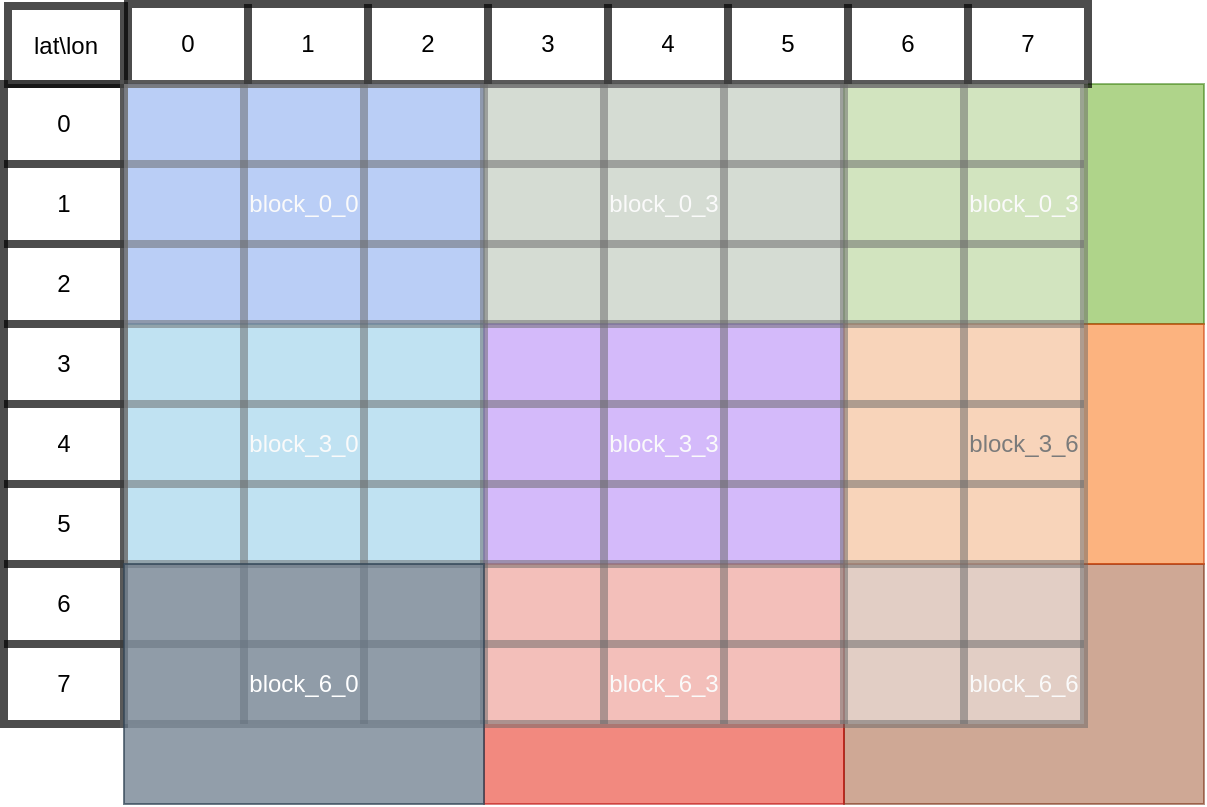 <mxfile version="17.2.4" type="github"><diagram id="LLhk75Ifad9PEJpjbSjU" name="Page-1"><mxGraphModel dx="1113" dy="722" grid="1" gridSize="10" guides="1" tooltips="1" connect="1" arrows="1" fold="1" page="1" pageScale="1" pageWidth="827" pageHeight="1169" math="0" shadow="0"><root><mxCell id="0"/><mxCell id="1" parent="0"/><mxCell id="mTPuLZ_2t4zQ5lSzV_fK-174" value="block_0_0" style="rounded=0;whiteSpace=wrap;html=1;strokeColor=#001DBC;strokeWidth=1;fillColor=#0050ef;opacity=50;fontColor=#ffffff;" vertex="1" parent="1"><mxGeometry x="158" y="159" width="180" height="120" as="geometry"/></mxCell><mxCell id="mTPuLZ_2t4zQ5lSzV_fK-175" value="block_0_3" style="rounded=0;whiteSpace=wrap;html=1;strokeColor=#3A5431;strokeWidth=1;fillColor=#6d8764;opacity=50;fontColor=#ffffff;" vertex="1" parent="1"><mxGeometry x="338" y="159" width="180" height="120" as="geometry"/></mxCell><mxCell id="mTPuLZ_2t4zQ5lSzV_fK-176" value="block_0_3" style="rounded=0;whiteSpace=wrap;html=1;strokeColor=#2D7600;strokeWidth=1;fillColor=#60a917;opacity=50;fontColor=#ffffff;" vertex="1" parent="1"><mxGeometry x="518" y="159" width="180" height="120" as="geometry"/></mxCell><mxCell id="mTPuLZ_2t4zQ5lSzV_fK-177" value="block_3_0" style="rounded=0;whiteSpace=wrap;html=1;strokeColor=#006EAF;strokeWidth=1;fillColor=#1ba1e2;opacity=50;fontColor=#ffffff;" vertex="1" parent="1"><mxGeometry x="158" y="279" width="180" height="120" as="geometry"/></mxCell><mxCell id="mTPuLZ_2t4zQ5lSzV_fK-178" value="block_3_3" style="rounded=0;whiteSpace=wrap;html=1;strokeColor=#3700CC;strokeWidth=1;fillColor=#6a00ff;opacity=50;fontColor=#ffffff;" vertex="1" parent="1"><mxGeometry x="338" y="279" width="180" height="120" as="geometry"/></mxCell><mxCell id="mTPuLZ_2t4zQ5lSzV_fK-182" value="block_6_6" style="rounded=0;whiteSpace=wrap;html=1;strokeColor=#6D1F00;strokeWidth=1;fillColor=#a0522d;opacity=50;fontColor=#ffffff;" vertex="1" parent="1"><mxGeometry x="518" y="399" width="180" height="120" as="geometry"/></mxCell><mxCell id="mTPuLZ_2t4zQ5lSzV_fK-184" value="block_3_6" style="rounded=0;whiteSpace=wrap;html=1;strokeColor=#C73500;strokeWidth=1;fillColor=#fa6800;opacity=50;fontColor=#000000;" vertex="1" parent="1"><mxGeometry x="518" y="279" width="180" height="120" as="geometry"/></mxCell><mxCell id="mTPuLZ_2t4zQ5lSzV_fK-185" value="block_6_3" style="rounded=0;whiteSpace=wrap;html=1;strokeColor=#B20000;strokeWidth=1;fillColor=#e51400;opacity=50;fontColor=#ffffff;" vertex="1" parent="1"><mxGeometry x="338" y="399" width="180" height="120" as="geometry"/></mxCell><mxCell id="mTPuLZ_2t4zQ5lSzV_fK-186" value="" style="shape=table;startSize=0;container=1;collapsible=0;childLayout=tableLayout;strokeColor=default;strokeWidth=4;fillColor=default;gradientColor=#ffffff;opacity=70;" vertex="1" parent="1"><mxGeometry x="160" y="119" width="480" height="40" as="geometry"/></mxCell><mxCell id="mTPuLZ_2t4zQ5lSzV_fK-187" value="" style="shape=tableRow;horizontal=0;startSize=0;swimlaneHead=0;swimlaneBody=0;top=0;left=0;bottom=0;right=0;collapsible=0;dropTarget=0;fillColor=none;points=[[0,0.5],[1,0.5]];portConstraint=eastwest;strokeColor=default;strokeWidth=4;opacity=70;" vertex="1" parent="mTPuLZ_2t4zQ5lSzV_fK-186"><mxGeometry width="480" height="40" as="geometry"/></mxCell><mxCell id="mTPuLZ_2t4zQ5lSzV_fK-188" value="0" style="shape=partialRectangle;html=1;whiteSpace=wrap;connectable=0;overflow=hidden;fillColor=none;top=0;left=0;bottom=0;right=0;pointerEvents=1;strokeColor=default;strokeWidth=4;opacity=70;" vertex="1" parent="mTPuLZ_2t4zQ5lSzV_fK-187"><mxGeometry width="60" height="40" as="geometry"><mxRectangle width="60" height="40" as="alternateBounds"/></mxGeometry></mxCell><mxCell id="mTPuLZ_2t4zQ5lSzV_fK-189" value="1" style="shape=partialRectangle;html=1;whiteSpace=wrap;connectable=0;overflow=hidden;fillColor=none;top=0;left=0;bottom=0;right=0;pointerEvents=1;strokeColor=default;strokeWidth=4;opacity=70;" vertex="1" parent="mTPuLZ_2t4zQ5lSzV_fK-187"><mxGeometry x="60" width="60" height="40" as="geometry"><mxRectangle width="60" height="40" as="alternateBounds"/></mxGeometry></mxCell><mxCell id="mTPuLZ_2t4zQ5lSzV_fK-190" value="2" style="shape=partialRectangle;html=1;whiteSpace=wrap;connectable=0;overflow=hidden;fillColor=none;top=0;left=0;bottom=0;right=0;pointerEvents=1;strokeColor=default;strokeWidth=4;opacity=70;" vertex="1" parent="mTPuLZ_2t4zQ5lSzV_fK-187"><mxGeometry x="120" width="60" height="40" as="geometry"><mxRectangle width="60" height="40" as="alternateBounds"/></mxGeometry></mxCell><mxCell id="mTPuLZ_2t4zQ5lSzV_fK-191" value="3" style="shape=partialRectangle;html=1;whiteSpace=wrap;connectable=0;overflow=hidden;fillColor=none;top=0;left=0;bottom=0;right=0;pointerEvents=1;strokeColor=default;strokeWidth=4;opacity=70;" vertex="1" parent="mTPuLZ_2t4zQ5lSzV_fK-187"><mxGeometry x="180" width="60" height="40" as="geometry"><mxRectangle width="60" height="40" as="alternateBounds"/></mxGeometry></mxCell><mxCell id="mTPuLZ_2t4zQ5lSzV_fK-192" value="4" style="shape=partialRectangle;html=1;whiteSpace=wrap;connectable=0;overflow=hidden;fillColor=none;top=0;left=0;bottom=0;right=0;pointerEvents=1;strokeColor=default;strokeWidth=4;opacity=70;" vertex="1" parent="mTPuLZ_2t4zQ5lSzV_fK-187"><mxGeometry x="240" width="60" height="40" as="geometry"><mxRectangle width="60" height="40" as="alternateBounds"/></mxGeometry></mxCell><mxCell id="mTPuLZ_2t4zQ5lSzV_fK-193" value="5" style="shape=partialRectangle;html=1;whiteSpace=wrap;connectable=0;overflow=hidden;fillColor=none;top=0;left=0;bottom=0;right=0;pointerEvents=1;strokeColor=default;strokeWidth=4;opacity=70;" vertex="1" parent="mTPuLZ_2t4zQ5lSzV_fK-187"><mxGeometry x="300" width="60" height="40" as="geometry"><mxRectangle width="60" height="40" as="alternateBounds"/></mxGeometry></mxCell><mxCell id="mTPuLZ_2t4zQ5lSzV_fK-194" value="6" style="shape=partialRectangle;html=1;whiteSpace=wrap;connectable=0;overflow=hidden;fillColor=none;top=0;left=0;bottom=0;right=0;pointerEvents=1;strokeColor=default;strokeWidth=4;opacity=70;" vertex="1" parent="mTPuLZ_2t4zQ5lSzV_fK-187"><mxGeometry x="360" width="60" height="40" as="geometry"><mxRectangle width="60" height="40" as="alternateBounds"/></mxGeometry></mxCell><mxCell id="mTPuLZ_2t4zQ5lSzV_fK-195" value="7" style="shape=partialRectangle;html=1;whiteSpace=wrap;connectable=0;overflow=hidden;fillColor=none;top=0;left=0;bottom=0;right=0;pointerEvents=1;strokeColor=default;strokeWidth=4;opacity=70;" vertex="1" parent="mTPuLZ_2t4zQ5lSzV_fK-187"><mxGeometry x="420" width="60" height="40" as="geometry"><mxRectangle width="60" height="40" as="alternateBounds"/></mxGeometry></mxCell><mxCell id="mTPuLZ_2t4zQ5lSzV_fK-196" value="" style="shape=table;startSize=0;container=1;collapsible=0;childLayout=tableLayout;strokeColor=default;strokeWidth=4;fillColor=default;gradientColor=#ffffff;opacity=70;" vertex="1" parent="1"><mxGeometry x="98" y="159" width="60" height="320" as="geometry"/></mxCell><mxCell id="mTPuLZ_2t4zQ5lSzV_fK-197" value="" style="shape=tableRow;horizontal=0;startSize=0;swimlaneHead=0;swimlaneBody=0;top=0;left=0;bottom=0;right=0;collapsible=0;dropTarget=0;fillColor=none;points=[[0,0.5],[1,0.5]];portConstraint=eastwest;strokeColor=default;strokeWidth=4;opacity=70;" vertex="1" parent="mTPuLZ_2t4zQ5lSzV_fK-196"><mxGeometry width="60" height="40" as="geometry"/></mxCell><mxCell id="mTPuLZ_2t4zQ5lSzV_fK-198" value="0" style="shape=partialRectangle;html=1;whiteSpace=wrap;connectable=0;overflow=hidden;fillColor=none;top=0;left=0;bottom=0;right=0;pointerEvents=1;strokeColor=default;strokeWidth=4;opacity=70;" vertex="1" parent="mTPuLZ_2t4zQ5lSzV_fK-197"><mxGeometry width="60" height="40" as="geometry"><mxRectangle width="60" height="40" as="alternateBounds"/></mxGeometry></mxCell><mxCell id="mTPuLZ_2t4zQ5lSzV_fK-199" value="" style="shape=tableRow;horizontal=0;startSize=0;swimlaneHead=0;swimlaneBody=0;top=0;left=0;bottom=0;right=0;collapsible=0;dropTarget=0;fillColor=none;points=[[0,0.5],[1,0.5]];portConstraint=eastwest;strokeColor=default;strokeWidth=4;opacity=70;" vertex="1" parent="mTPuLZ_2t4zQ5lSzV_fK-196"><mxGeometry y="40" width="60" height="40" as="geometry"/></mxCell><mxCell id="mTPuLZ_2t4zQ5lSzV_fK-200" value="1" style="shape=partialRectangle;html=1;whiteSpace=wrap;connectable=0;overflow=hidden;fillColor=none;top=0;left=0;bottom=0;right=0;pointerEvents=1;strokeColor=default;strokeWidth=4;opacity=70;" vertex="1" parent="mTPuLZ_2t4zQ5lSzV_fK-199"><mxGeometry width="60" height="40" as="geometry"><mxRectangle width="60" height="40" as="alternateBounds"/></mxGeometry></mxCell><mxCell id="mTPuLZ_2t4zQ5lSzV_fK-201" value="" style="shape=tableRow;horizontal=0;startSize=0;swimlaneHead=0;swimlaneBody=0;top=0;left=0;bottom=0;right=0;collapsible=0;dropTarget=0;fillColor=none;points=[[0,0.5],[1,0.5]];portConstraint=eastwest;strokeColor=default;strokeWidth=4;opacity=70;" vertex="1" parent="mTPuLZ_2t4zQ5lSzV_fK-196"><mxGeometry y="80" width="60" height="40" as="geometry"/></mxCell><mxCell id="mTPuLZ_2t4zQ5lSzV_fK-202" value="2" style="shape=partialRectangle;html=1;whiteSpace=wrap;connectable=0;overflow=hidden;fillColor=none;top=0;left=0;bottom=0;right=0;pointerEvents=1;strokeColor=default;strokeWidth=4;opacity=70;" vertex="1" parent="mTPuLZ_2t4zQ5lSzV_fK-201"><mxGeometry width="60" height="40" as="geometry"><mxRectangle width="60" height="40" as="alternateBounds"/></mxGeometry></mxCell><mxCell id="mTPuLZ_2t4zQ5lSzV_fK-203" value="" style="shape=tableRow;horizontal=0;startSize=0;swimlaneHead=0;swimlaneBody=0;top=0;left=0;bottom=0;right=0;collapsible=0;dropTarget=0;fillColor=none;points=[[0,0.5],[1,0.5]];portConstraint=eastwest;strokeColor=default;strokeWidth=4;opacity=70;" vertex="1" parent="mTPuLZ_2t4zQ5lSzV_fK-196"><mxGeometry y="120" width="60" height="40" as="geometry"/></mxCell><mxCell id="mTPuLZ_2t4zQ5lSzV_fK-204" value="3" style="shape=partialRectangle;html=1;whiteSpace=wrap;connectable=0;overflow=hidden;fillColor=none;top=0;left=0;bottom=0;right=0;pointerEvents=1;strokeColor=default;strokeWidth=4;opacity=70;" vertex="1" parent="mTPuLZ_2t4zQ5lSzV_fK-203"><mxGeometry width="60" height="40" as="geometry"><mxRectangle width="60" height="40" as="alternateBounds"/></mxGeometry></mxCell><mxCell id="mTPuLZ_2t4zQ5lSzV_fK-205" value="" style="shape=tableRow;horizontal=0;startSize=0;swimlaneHead=0;swimlaneBody=0;top=0;left=0;bottom=0;right=0;collapsible=0;dropTarget=0;fillColor=none;points=[[0,0.5],[1,0.5]];portConstraint=eastwest;strokeColor=default;strokeWidth=4;opacity=70;" vertex="1" parent="mTPuLZ_2t4zQ5lSzV_fK-196"><mxGeometry y="160" width="60" height="40" as="geometry"/></mxCell><mxCell id="mTPuLZ_2t4zQ5lSzV_fK-206" value="4" style="shape=partialRectangle;html=1;whiteSpace=wrap;connectable=0;overflow=hidden;fillColor=none;top=0;left=0;bottom=0;right=0;pointerEvents=1;strokeColor=default;strokeWidth=4;opacity=70;" vertex="1" parent="mTPuLZ_2t4zQ5lSzV_fK-205"><mxGeometry width="60" height="40" as="geometry"><mxRectangle width="60" height="40" as="alternateBounds"/></mxGeometry></mxCell><mxCell id="mTPuLZ_2t4zQ5lSzV_fK-207" value="" style="shape=tableRow;horizontal=0;startSize=0;swimlaneHead=0;swimlaneBody=0;top=0;left=0;bottom=0;right=0;collapsible=0;dropTarget=0;fillColor=none;points=[[0,0.5],[1,0.5]];portConstraint=eastwest;strokeColor=default;strokeWidth=4;opacity=70;" vertex="1" parent="mTPuLZ_2t4zQ5lSzV_fK-196"><mxGeometry y="200" width="60" height="40" as="geometry"/></mxCell><mxCell id="mTPuLZ_2t4zQ5lSzV_fK-208" value="5" style="shape=partialRectangle;html=1;whiteSpace=wrap;connectable=0;overflow=hidden;fillColor=none;top=0;left=0;bottom=0;right=0;pointerEvents=1;strokeColor=default;strokeWidth=4;opacity=70;" vertex="1" parent="mTPuLZ_2t4zQ5lSzV_fK-207"><mxGeometry width="60" height="40" as="geometry"><mxRectangle width="60" height="40" as="alternateBounds"/></mxGeometry></mxCell><mxCell id="mTPuLZ_2t4zQ5lSzV_fK-209" value="" style="shape=tableRow;horizontal=0;startSize=0;swimlaneHead=0;swimlaneBody=0;top=0;left=0;bottom=0;right=0;collapsible=0;dropTarget=0;fillColor=none;points=[[0,0.5],[1,0.5]];portConstraint=eastwest;strokeColor=default;strokeWidth=4;opacity=70;" vertex="1" parent="mTPuLZ_2t4zQ5lSzV_fK-196"><mxGeometry y="240" width="60" height="40" as="geometry"/></mxCell><mxCell id="mTPuLZ_2t4zQ5lSzV_fK-210" value="6" style="shape=partialRectangle;html=1;whiteSpace=wrap;connectable=0;overflow=hidden;fillColor=none;top=0;left=0;bottom=0;right=0;pointerEvents=1;strokeColor=default;strokeWidth=4;opacity=70;" vertex="1" parent="mTPuLZ_2t4zQ5lSzV_fK-209"><mxGeometry width="60" height="40" as="geometry"><mxRectangle width="60" height="40" as="alternateBounds"/></mxGeometry></mxCell><mxCell id="mTPuLZ_2t4zQ5lSzV_fK-211" value="" style="shape=tableRow;horizontal=0;startSize=0;swimlaneHead=0;swimlaneBody=0;top=0;left=0;bottom=0;right=0;collapsible=0;dropTarget=0;fillColor=none;points=[[0,0.5],[1,0.5]];portConstraint=eastwest;strokeColor=default;strokeWidth=4;opacity=70;" vertex="1" parent="mTPuLZ_2t4zQ5lSzV_fK-196"><mxGeometry y="280" width="60" height="40" as="geometry"/></mxCell><mxCell id="mTPuLZ_2t4zQ5lSzV_fK-212" value="7" style="shape=partialRectangle;html=1;whiteSpace=wrap;connectable=0;overflow=hidden;fillColor=none;top=0;left=0;bottom=0;right=0;pointerEvents=1;strokeColor=default;strokeWidth=4;opacity=70;" vertex="1" parent="mTPuLZ_2t4zQ5lSzV_fK-211"><mxGeometry width="60" height="40" as="geometry"><mxRectangle width="60" height="40" as="alternateBounds"/></mxGeometry></mxCell><mxCell id="mTPuLZ_2t4zQ5lSzV_fK-213" value="lat\lon" style="rounded=0;whiteSpace=wrap;html=1;strokeColor=default;strokeWidth=4;fillColor=default;gradientColor=#ffffff;opacity=70;" vertex="1" parent="1"><mxGeometry x="100" y="120" width="58" height="39" as="geometry"/></mxCell><mxCell id="mTPuLZ_2t4zQ5lSzV_fK-101" value="" style="shape=table;startSize=0;container=1;collapsible=0;childLayout=tableLayout;strokeWidth=4;opacity=50;fillColor=#f5f5f5;fontColor=#333333;strokeColor=#666666;" vertex="1" parent="1"><mxGeometry x="158" y="159" width="480" height="320" as="geometry"/></mxCell><mxCell id="mTPuLZ_2t4zQ5lSzV_fK-102" value="" style="shape=tableRow;horizontal=0;startSize=0;swimlaneHead=0;swimlaneBody=0;top=0;left=0;bottom=0;right=0;collapsible=0;dropTarget=0;fillColor=none;points=[[0,0.5],[1,0.5]];portConstraint=eastwest;strokeColor=default;strokeWidth=1;opacity=50;" vertex="1" parent="mTPuLZ_2t4zQ5lSzV_fK-101"><mxGeometry width="480" height="40" as="geometry"/></mxCell><mxCell id="mTPuLZ_2t4zQ5lSzV_fK-103" value="" style="shape=partialRectangle;html=1;whiteSpace=wrap;connectable=0;overflow=hidden;fillColor=none;top=0;left=0;bottom=0;right=0;pointerEvents=1;strokeColor=default;strokeWidth=1;opacity=50;" vertex="1" parent="mTPuLZ_2t4zQ5lSzV_fK-102"><mxGeometry width="60" height="40" as="geometry"><mxRectangle width="60" height="40" as="alternateBounds"/></mxGeometry></mxCell><mxCell id="mTPuLZ_2t4zQ5lSzV_fK-104" value="" style="shape=partialRectangle;html=1;whiteSpace=wrap;connectable=0;overflow=hidden;fillColor=none;top=0;left=0;bottom=0;right=0;pointerEvents=1;strokeColor=default;strokeWidth=1;opacity=50;" vertex="1" parent="mTPuLZ_2t4zQ5lSzV_fK-102"><mxGeometry x="60" width="60" height="40" as="geometry"><mxRectangle width="60" height="40" as="alternateBounds"/></mxGeometry></mxCell><mxCell id="mTPuLZ_2t4zQ5lSzV_fK-105" value="" style="shape=partialRectangle;html=1;whiteSpace=wrap;connectable=0;overflow=hidden;fillColor=none;top=0;left=0;bottom=0;right=0;pointerEvents=1;strokeColor=default;strokeWidth=1;opacity=50;" vertex="1" parent="mTPuLZ_2t4zQ5lSzV_fK-102"><mxGeometry x="120" width="60" height="40" as="geometry"><mxRectangle width="60" height="40" as="alternateBounds"/></mxGeometry></mxCell><mxCell id="mTPuLZ_2t4zQ5lSzV_fK-106" value="" style="shape=partialRectangle;html=1;whiteSpace=wrap;connectable=0;overflow=hidden;fillColor=none;top=0;left=0;bottom=0;right=0;pointerEvents=1;strokeColor=default;strokeWidth=1;opacity=50;" vertex="1" parent="mTPuLZ_2t4zQ5lSzV_fK-102"><mxGeometry x="180" width="60" height="40" as="geometry"><mxRectangle width="60" height="40" as="alternateBounds"/></mxGeometry></mxCell><mxCell id="mTPuLZ_2t4zQ5lSzV_fK-107" value="" style="shape=partialRectangle;html=1;whiteSpace=wrap;connectable=0;overflow=hidden;fillColor=none;top=0;left=0;bottom=0;right=0;pointerEvents=1;strokeColor=default;strokeWidth=1;opacity=50;" vertex="1" parent="mTPuLZ_2t4zQ5lSzV_fK-102"><mxGeometry x="240" width="60" height="40" as="geometry"><mxRectangle width="60" height="40" as="alternateBounds"/></mxGeometry></mxCell><mxCell id="mTPuLZ_2t4zQ5lSzV_fK-108" value="" style="shape=partialRectangle;html=1;whiteSpace=wrap;connectable=0;overflow=hidden;fillColor=none;top=0;left=0;bottom=0;right=0;pointerEvents=1;strokeColor=default;strokeWidth=1;opacity=50;" vertex="1" parent="mTPuLZ_2t4zQ5lSzV_fK-102"><mxGeometry x="300" width="60" height="40" as="geometry"><mxRectangle width="60" height="40" as="alternateBounds"/></mxGeometry></mxCell><mxCell id="mTPuLZ_2t4zQ5lSzV_fK-109" value="" style="shape=partialRectangle;html=1;whiteSpace=wrap;connectable=0;overflow=hidden;fillColor=none;top=0;left=0;bottom=0;right=0;pointerEvents=1;strokeColor=default;strokeWidth=1;opacity=50;" vertex="1" parent="mTPuLZ_2t4zQ5lSzV_fK-102"><mxGeometry x="360" width="60" height="40" as="geometry"><mxRectangle width="60" height="40" as="alternateBounds"/></mxGeometry></mxCell><mxCell id="mTPuLZ_2t4zQ5lSzV_fK-110" value="" style="shape=partialRectangle;html=1;whiteSpace=wrap;connectable=0;overflow=hidden;fillColor=none;top=0;left=0;bottom=0;right=0;pointerEvents=1;strokeColor=default;strokeWidth=1;opacity=50;" vertex="1" parent="mTPuLZ_2t4zQ5lSzV_fK-102"><mxGeometry x="420" width="60" height="40" as="geometry"><mxRectangle width="60" height="40" as="alternateBounds"/></mxGeometry></mxCell><mxCell id="mTPuLZ_2t4zQ5lSzV_fK-111" value="" style="shape=tableRow;horizontal=0;startSize=0;swimlaneHead=0;swimlaneBody=0;top=0;left=0;bottom=0;right=0;collapsible=0;dropTarget=0;fillColor=none;points=[[0,0.5],[1,0.5]];portConstraint=eastwest;strokeColor=default;strokeWidth=1;opacity=50;" vertex="1" parent="mTPuLZ_2t4zQ5lSzV_fK-101"><mxGeometry y="40" width="480" height="40" as="geometry"/></mxCell><mxCell id="mTPuLZ_2t4zQ5lSzV_fK-112" value="" style="shape=partialRectangle;html=1;whiteSpace=wrap;connectable=0;overflow=hidden;fillColor=none;top=0;left=0;bottom=0;right=0;pointerEvents=1;strokeColor=default;strokeWidth=1;opacity=50;" vertex="1" parent="mTPuLZ_2t4zQ5lSzV_fK-111"><mxGeometry width="60" height="40" as="geometry"><mxRectangle width="60" height="40" as="alternateBounds"/></mxGeometry></mxCell><mxCell id="mTPuLZ_2t4zQ5lSzV_fK-113" value="" style="shape=partialRectangle;html=1;whiteSpace=wrap;connectable=0;overflow=hidden;fillColor=none;top=0;left=0;bottom=0;right=0;pointerEvents=1;strokeColor=default;strokeWidth=1;opacity=50;" vertex="1" parent="mTPuLZ_2t4zQ5lSzV_fK-111"><mxGeometry x="60" width="60" height="40" as="geometry"><mxRectangle width="60" height="40" as="alternateBounds"/></mxGeometry></mxCell><mxCell id="mTPuLZ_2t4zQ5lSzV_fK-114" value="" style="shape=partialRectangle;html=1;whiteSpace=wrap;connectable=0;overflow=hidden;fillColor=none;top=0;left=0;bottom=0;right=0;pointerEvents=1;strokeColor=default;strokeWidth=1;opacity=50;" vertex="1" parent="mTPuLZ_2t4zQ5lSzV_fK-111"><mxGeometry x="120" width="60" height="40" as="geometry"><mxRectangle width="60" height="40" as="alternateBounds"/></mxGeometry></mxCell><mxCell id="mTPuLZ_2t4zQ5lSzV_fK-115" value="" style="shape=partialRectangle;html=1;whiteSpace=wrap;connectable=0;overflow=hidden;fillColor=none;top=0;left=0;bottom=0;right=0;pointerEvents=1;strokeColor=default;strokeWidth=1;opacity=50;" vertex="1" parent="mTPuLZ_2t4zQ5lSzV_fK-111"><mxGeometry x="180" width="60" height="40" as="geometry"><mxRectangle width="60" height="40" as="alternateBounds"/></mxGeometry></mxCell><mxCell id="mTPuLZ_2t4zQ5lSzV_fK-116" value="" style="shape=partialRectangle;html=1;whiteSpace=wrap;connectable=0;overflow=hidden;fillColor=none;top=0;left=0;bottom=0;right=0;pointerEvents=1;strokeColor=default;strokeWidth=1;opacity=50;" vertex="1" parent="mTPuLZ_2t4zQ5lSzV_fK-111"><mxGeometry x="240" width="60" height="40" as="geometry"><mxRectangle width="60" height="40" as="alternateBounds"/></mxGeometry></mxCell><mxCell id="mTPuLZ_2t4zQ5lSzV_fK-117" value="" style="shape=partialRectangle;html=1;whiteSpace=wrap;connectable=0;overflow=hidden;fillColor=none;top=0;left=0;bottom=0;right=0;pointerEvents=1;strokeColor=default;strokeWidth=1;opacity=50;" vertex="1" parent="mTPuLZ_2t4zQ5lSzV_fK-111"><mxGeometry x="300" width="60" height="40" as="geometry"><mxRectangle width="60" height="40" as="alternateBounds"/></mxGeometry></mxCell><mxCell id="mTPuLZ_2t4zQ5lSzV_fK-118" value="" style="shape=partialRectangle;html=1;whiteSpace=wrap;connectable=0;overflow=hidden;fillColor=none;top=0;left=0;bottom=0;right=0;pointerEvents=1;strokeColor=default;strokeWidth=1;opacity=50;" vertex="1" parent="mTPuLZ_2t4zQ5lSzV_fK-111"><mxGeometry x="360" width="60" height="40" as="geometry"><mxRectangle width="60" height="40" as="alternateBounds"/></mxGeometry></mxCell><mxCell id="mTPuLZ_2t4zQ5lSzV_fK-119" value="" style="shape=partialRectangle;html=1;whiteSpace=wrap;connectable=0;overflow=hidden;fillColor=none;top=0;left=0;bottom=0;right=0;pointerEvents=1;strokeColor=default;strokeWidth=1;opacity=50;" vertex="1" parent="mTPuLZ_2t4zQ5lSzV_fK-111"><mxGeometry x="420" width="60" height="40" as="geometry"><mxRectangle width="60" height="40" as="alternateBounds"/></mxGeometry></mxCell><mxCell id="mTPuLZ_2t4zQ5lSzV_fK-120" value="" style="shape=tableRow;horizontal=0;startSize=0;swimlaneHead=0;swimlaneBody=0;top=0;left=0;bottom=0;right=0;collapsible=0;dropTarget=0;fillColor=none;points=[[0,0.5],[1,0.5]];portConstraint=eastwest;strokeColor=default;strokeWidth=1;opacity=50;" vertex="1" parent="mTPuLZ_2t4zQ5lSzV_fK-101"><mxGeometry y="80" width="480" height="40" as="geometry"/></mxCell><mxCell id="mTPuLZ_2t4zQ5lSzV_fK-121" value="" style="shape=partialRectangle;html=1;whiteSpace=wrap;connectable=0;overflow=hidden;fillColor=none;top=0;left=0;bottom=0;right=0;pointerEvents=1;strokeColor=default;strokeWidth=1;opacity=50;" vertex="1" parent="mTPuLZ_2t4zQ5lSzV_fK-120"><mxGeometry width="60" height="40" as="geometry"><mxRectangle width="60" height="40" as="alternateBounds"/></mxGeometry></mxCell><mxCell id="mTPuLZ_2t4zQ5lSzV_fK-122" value="" style="shape=partialRectangle;html=1;whiteSpace=wrap;connectable=0;overflow=hidden;fillColor=none;top=0;left=0;bottom=0;right=0;pointerEvents=1;strokeColor=default;strokeWidth=1;opacity=50;" vertex="1" parent="mTPuLZ_2t4zQ5lSzV_fK-120"><mxGeometry x="60" width="60" height="40" as="geometry"><mxRectangle width="60" height="40" as="alternateBounds"/></mxGeometry></mxCell><mxCell id="mTPuLZ_2t4zQ5lSzV_fK-123" value="" style="shape=partialRectangle;html=1;whiteSpace=wrap;connectable=0;overflow=hidden;fillColor=none;top=0;left=0;bottom=0;right=0;pointerEvents=1;strokeColor=default;strokeWidth=1;opacity=50;" vertex="1" parent="mTPuLZ_2t4zQ5lSzV_fK-120"><mxGeometry x="120" width="60" height="40" as="geometry"><mxRectangle width="60" height="40" as="alternateBounds"/></mxGeometry></mxCell><mxCell id="mTPuLZ_2t4zQ5lSzV_fK-124" value="" style="shape=partialRectangle;html=1;whiteSpace=wrap;connectable=0;overflow=hidden;fillColor=none;top=0;left=0;bottom=0;right=0;pointerEvents=1;strokeColor=default;strokeWidth=1;opacity=50;" vertex="1" parent="mTPuLZ_2t4zQ5lSzV_fK-120"><mxGeometry x="180" width="60" height="40" as="geometry"><mxRectangle width="60" height="40" as="alternateBounds"/></mxGeometry></mxCell><mxCell id="mTPuLZ_2t4zQ5lSzV_fK-125" value="" style="shape=partialRectangle;html=1;whiteSpace=wrap;connectable=0;overflow=hidden;fillColor=none;top=0;left=0;bottom=0;right=0;pointerEvents=1;strokeColor=default;strokeWidth=1;opacity=50;" vertex="1" parent="mTPuLZ_2t4zQ5lSzV_fK-120"><mxGeometry x="240" width="60" height="40" as="geometry"><mxRectangle width="60" height="40" as="alternateBounds"/></mxGeometry></mxCell><mxCell id="mTPuLZ_2t4zQ5lSzV_fK-126" value="" style="shape=partialRectangle;html=1;whiteSpace=wrap;connectable=0;overflow=hidden;fillColor=none;top=0;left=0;bottom=0;right=0;pointerEvents=1;strokeColor=default;strokeWidth=1;opacity=50;" vertex="1" parent="mTPuLZ_2t4zQ5lSzV_fK-120"><mxGeometry x="300" width="60" height="40" as="geometry"><mxRectangle width="60" height="40" as="alternateBounds"/></mxGeometry></mxCell><mxCell id="mTPuLZ_2t4zQ5lSzV_fK-127" value="" style="shape=partialRectangle;html=1;whiteSpace=wrap;connectable=0;overflow=hidden;fillColor=none;top=0;left=0;bottom=0;right=0;pointerEvents=1;strokeColor=default;strokeWidth=1;opacity=50;" vertex="1" parent="mTPuLZ_2t4zQ5lSzV_fK-120"><mxGeometry x="360" width="60" height="40" as="geometry"><mxRectangle width="60" height="40" as="alternateBounds"/></mxGeometry></mxCell><mxCell id="mTPuLZ_2t4zQ5lSzV_fK-128" value="" style="shape=partialRectangle;html=1;whiteSpace=wrap;connectable=0;overflow=hidden;fillColor=none;top=0;left=0;bottom=0;right=0;pointerEvents=1;strokeColor=default;strokeWidth=1;opacity=50;" vertex="1" parent="mTPuLZ_2t4zQ5lSzV_fK-120"><mxGeometry x="420" width="60" height="40" as="geometry"><mxRectangle width="60" height="40" as="alternateBounds"/></mxGeometry></mxCell><mxCell id="mTPuLZ_2t4zQ5lSzV_fK-129" value="" style="shape=tableRow;horizontal=0;startSize=0;swimlaneHead=0;swimlaneBody=0;top=0;left=0;bottom=0;right=0;collapsible=0;dropTarget=0;fillColor=none;points=[[0,0.5],[1,0.5]];portConstraint=eastwest;strokeColor=default;strokeWidth=1;opacity=50;" vertex="1" parent="mTPuLZ_2t4zQ5lSzV_fK-101"><mxGeometry y="120" width="480" height="40" as="geometry"/></mxCell><mxCell id="mTPuLZ_2t4zQ5lSzV_fK-130" value="" style="shape=partialRectangle;html=1;whiteSpace=wrap;connectable=0;overflow=hidden;fillColor=none;top=0;left=0;bottom=0;right=0;pointerEvents=1;strokeColor=default;strokeWidth=1;opacity=50;" vertex="1" parent="mTPuLZ_2t4zQ5lSzV_fK-129"><mxGeometry width="60" height="40" as="geometry"><mxRectangle width="60" height="40" as="alternateBounds"/></mxGeometry></mxCell><mxCell id="mTPuLZ_2t4zQ5lSzV_fK-131" value="" style="shape=partialRectangle;html=1;whiteSpace=wrap;connectable=0;overflow=hidden;fillColor=none;top=0;left=0;bottom=0;right=0;pointerEvents=1;strokeColor=default;strokeWidth=1;opacity=50;" vertex="1" parent="mTPuLZ_2t4zQ5lSzV_fK-129"><mxGeometry x="60" width="60" height="40" as="geometry"><mxRectangle width="60" height="40" as="alternateBounds"/></mxGeometry></mxCell><mxCell id="mTPuLZ_2t4zQ5lSzV_fK-132" value="" style="shape=partialRectangle;html=1;whiteSpace=wrap;connectable=0;overflow=hidden;fillColor=none;top=0;left=0;bottom=0;right=0;pointerEvents=1;strokeColor=default;strokeWidth=1;opacity=50;" vertex="1" parent="mTPuLZ_2t4zQ5lSzV_fK-129"><mxGeometry x="120" width="60" height="40" as="geometry"><mxRectangle width="60" height="40" as="alternateBounds"/></mxGeometry></mxCell><mxCell id="mTPuLZ_2t4zQ5lSzV_fK-133" value="" style="shape=partialRectangle;html=1;whiteSpace=wrap;connectable=0;overflow=hidden;fillColor=none;top=0;left=0;bottom=0;right=0;pointerEvents=1;strokeColor=default;strokeWidth=1;opacity=50;" vertex="1" parent="mTPuLZ_2t4zQ5lSzV_fK-129"><mxGeometry x="180" width="60" height="40" as="geometry"><mxRectangle width="60" height="40" as="alternateBounds"/></mxGeometry></mxCell><mxCell id="mTPuLZ_2t4zQ5lSzV_fK-134" value="" style="shape=partialRectangle;html=1;whiteSpace=wrap;connectable=0;overflow=hidden;fillColor=none;top=0;left=0;bottom=0;right=0;pointerEvents=1;strokeColor=default;strokeWidth=1;opacity=50;" vertex="1" parent="mTPuLZ_2t4zQ5lSzV_fK-129"><mxGeometry x="240" width="60" height="40" as="geometry"><mxRectangle width="60" height="40" as="alternateBounds"/></mxGeometry></mxCell><mxCell id="mTPuLZ_2t4zQ5lSzV_fK-135" value="" style="shape=partialRectangle;html=1;whiteSpace=wrap;connectable=0;overflow=hidden;fillColor=none;top=0;left=0;bottom=0;right=0;pointerEvents=1;strokeColor=default;strokeWidth=1;opacity=50;" vertex="1" parent="mTPuLZ_2t4zQ5lSzV_fK-129"><mxGeometry x="300" width="60" height="40" as="geometry"><mxRectangle width="60" height="40" as="alternateBounds"/></mxGeometry></mxCell><mxCell id="mTPuLZ_2t4zQ5lSzV_fK-136" value="" style="shape=partialRectangle;html=1;whiteSpace=wrap;connectable=0;overflow=hidden;fillColor=none;top=0;left=0;bottom=0;right=0;pointerEvents=1;strokeColor=default;strokeWidth=1;opacity=50;" vertex="1" parent="mTPuLZ_2t4zQ5lSzV_fK-129"><mxGeometry x="360" width="60" height="40" as="geometry"><mxRectangle width="60" height="40" as="alternateBounds"/></mxGeometry></mxCell><mxCell id="mTPuLZ_2t4zQ5lSzV_fK-137" value="" style="shape=partialRectangle;html=1;whiteSpace=wrap;connectable=0;overflow=hidden;fillColor=none;top=0;left=0;bottom=0;right=0;pointerEvents=1;strokeColor=default;strokeWidth=1;opacity=50;" vertex="1" parent="mTPuLZ_2t4zQ5lSzV_fK-129"><mxGeometry x="420" width="60" height="40" as="geometry"><mxRectangle width="60" height="40" as="alternateBounds"/></mxGeometry></mxCell><mxCell id="mTPuLZ_2t4zQ5lSzV_fK-138" value="" style="shape=tableRow;horizontal=0;startSize=0;swimlaneHead=0;swimlaneBody=0;top=0;left=0;bottom=0;right=0;collapsible=0;dropTarget=0;fillColor=none;points=[[0,0.5],[1,0.5]];portConstraint=eastwest;strokeColor=default;strokeWidth=1;opacity=50;" vertex="1" parent="mTPuLZ_2t4zQ5lSzV_fK-101"><mxGeometry y="160" width="480" height="40" as="geometry"/></mxCell><mxCell id="mTPuLZ_2t4zQ5lSzV_fK-139" value="" style="shape=partialRectangle;html=1;whiteSpace=wrap;connectable=0;overflow=hidden;fillColor=none;top=0;left=0;bottom=0;right=0;pointerEvents=1;strokeColor=default;strokeWidth=1;opacity=50;" vertex="1" parent="mTPuLZ_2t4zQ5lSzV_fK-138"><mxGeometry width="60" height="40" as="geometry"><mxRectangle width="60" height="40" as="alternateBounds"/></mxGeometry></mxCell><mxCell id="mTPuLZ_2t4zQ5lSzV_fK-140" value="" style="shape=partialRectangle;html=1;whiteSpace=wrap;connectable=0;overflow=hidden;fillColor=none;top=0;left=0;bottom=0;right=0;pointerEvents=1;strokeColor=default;strokeWidth=1;opacity=50;" vertex="1" parent="mTPuLZ_2t4zQ5lSzV_fK-138"><mxGeometry x="60" width="60" height="40" as="geometry"><mxRectangle width="60" height="40" as="alternateBounds"/></mxGeometry></mxCell><mxCell id="mTPuLZ_2t4zQ5lSzV_fK-141" value="" style="shape=partialRectangle;html=1;whiteSpace=wrap;connectable=0;overflow=hidden;fillColor=none;top=0;left=0;bottom=0;right=0;pointerEvents=1;strokeColor=default;strokeWidth=1;opacity=50;" vertex="1" parent="mTPuLZ_2t4zQ5lSzV_fK-138"><mxGeometry x="120" width="60" height="40" as="geometry"><mxRectangle width="60" height="40" as="alternateBounds"/></mxGeometry></mxCell><mxCell id="mTPuLZ_2t4zQ5lSzV_fK-142" value="" style="shape=partialRectangle;html=1;whiteSpace=wrap;connectable=0;overflow=hidden;fillColor=none;top=0;left=0;bottom=0;right=0;pointerEvents=1;strokeColor=default;strokeWidth=1;opacity=50;" vertex="1" parent="mTPuLZ_2t4zQ5lSzV_fK-138"><mxGeometry x="180" width="60" height="40" as="geometry"><mxRectangle width="60" height="40" as="alternateBounds"/></mxGeometry></mxCell><mxCell id="mTPuLZ_2t4zQ5lSzV_fK-143" value="" style="shape=partialRectangle;html=1;whiteSpace=wrap;connectable=0;overflow=hidden;fillColor=none;top=0;left=0;bottom=0;right=0;pointerEvents=1;strokeColor=default;strokeWidth=1;opacity=50;" vertex="1" parent="mTPuLZ_2t4zQ5lSzV_fK-138"><mxGeometry x="240" width="60" height="40" as="geometry"><mxRectangle width="60" height="40" as="alternateBounds"/></mxGeometry></mxCell><mxCell id="mTPuLZ_2t4zQ5lSzV_fK-144" value="" style="shape=partialRectangle;html=1;whiteSpace=wrap;connectable=0;overflow=hidden;fillColor=none;top=0;left=0;bottom=0;right=0;pointerEvents=1;strokeColor=default;strokeWidth=1;opacity=50;" vertex="1" parent="mTPuLZ_2t4zQ5lSzV_fK-138"><mxGeometry x="300" width="60" height="40" as="geometry"><mxRectangle width="60" height="40" as="alternateBounds"/></mxGeometry></mxCell><mxCell id="mTPuLZ_2t4zQ5lSzV_fK-145" value="" style="shape=partialRectangle;html=1;whiteSpace=wrap;connectable=0;overflow=hidden;fillColor=none;top=0;left=0;bottom=0;right=0;pointerEvents=1;strokeColor=default;strokeWidth=1;opacity=50;" vertex="1" parent="mTPuLZ_2t4zQ5lSzV_fK-138"><mxGeometry x="360" width="60" height="40" as="geometry"><mxRectangle width="60" height="40" as="alternateBounds"/></mxGeometry></mxCell><mxCell id="mTPuLZ_2t4zQ5lSzV_fK-146" value="" style="shape=partialRectangle;html=1;whiteSpace=wrap;connectable=0;overflow=hidden;fillColor=none;top=0;left=0;bottom=0;right=0;pointerEvents=1;strokeColor=default;strokeWidth=1;opacity=50;" vertex="1" parent="mTPuLZ_2t4zQ5lSzV_fK-138"><mxGeometry x="420" width="60" height="40" as="geometry"><mxRectangle width="60" height="40" as="alternateBounds"/></mxGeometry></mxCell><mxCell id="mTPuLZ_2t4zQ5lSzV_fK-147" value="" style="shape=tableRow;horizontal=0;startSize=0;swimlaneHead=0;swimlaneBody=0;top=0;left=0;bottom=0;right=0;collapsible=0;dropTarget=0;fillColor=none;points=[[0,0.5],[1,0.5]];portConstraint=eastwest;strokeColor=default;strokeWidth=1;opacity=50;" vertex="1" parent="mTPuLZ_2t4zQ5lSzV_fK-101"><mxGeometry y="200" width="480" height="40" as="geometry"/></mxCell><mxCell id="mTPuLZ_2t4zQ5lSzV_fK-148" value="" style="shape=partialRectangle;html=1;whiteSpace=wrap;connectable=0;overflow=hidden;fillColor=none;top=0;left=0;bottom=0;right=0;pointerEvents=1;strokeColor=default;strokeWidth=1;opacity=50;" vertex="1" parent="mTPuLZ_2t4zQ5lSzV_fK-147"><mxGeometry width="60" height="40" as="geometry"><mxRectangle width="60" height="40" as="alternateBounds"/></mxGeometry></mxCell><mxCell id="mTPuLZ_2t4zQ5lSzV_fK-149" value="" style="shape=partialRectangle;html=1;whiteSpace=wrap;connectable=0;overflow=hidden;fillColor=none;top=0;left=0;bottom=0;right=0;pointerEvents=1;strokeColor=default;strokeWidth=1;opacity=50;" vertex="1" parent="mTPuLZ_2t4zQ5lSzV_fK-147"><mxGeometry x="60" width="60" height="40" as="geometry"><mxRectangle width="60" height="40" as="alternateBounds"/></mxGeometry></mxCell><mxCell id="mTPuLZ_2t4zQ5lSzV_fK-150" value="" style="shape=partialRectangle;html=1;whiteSpace=wrap;connectable=0;overflow=hidden;fillColor=none;top=0;left=0;bottom=0;right=0;pointerEvents=1;strokeColor=default;strokeWidth=1;opacity=50;" vertex="1" parent="mTPuLZ_2t4zQ5lSzV_fK-147"><mxGeometry x="120" width="60" height="40" as="geometry"><mxRectangle width="60" height="40" as="alternateBounds"/></mxGeometry></mxCell><mxCell id="mTPuLZ_2t4zQ5lSzV_fK-151" value="" style="shape=partialRectangle;html=1;whiteSpace=wrap;connectable=0;overflow=hidden;fillColor=none;top=0;left=0;bottom=0;right=0;pointerEvents=1;strokeColor=default;strokeWidth=1;opacity=50;" vertex="1" parent="mTPuLZ_2t4zQ5lSzV_fK-147"><mxGeometry x="180" width="60" height="40" as="geometry"><mxRectangle width="60" height="40" as="alternateBounds"/></mxGeometry></mxCell><mxCell id="mTPuLZ_2t4zQ5lSzV_fK-152" value="" style="shape=partialRectangle;html=1;whiteSpace=wrap;connectable=0;overflow=hidden;fillColor=none;top=0;left=0;bottom=0;right=0;pointerEvents=1;strokeColor=default;strokeWidth=1;opacity=50;" vertex="1" parent="mTPuLZ_2t4zQ5lSzV_fK-147"><mxGeometry x="240" width="60" height="40" as="geometry"><mxRectangle width="60" height="40" as="alternateBounds"/></mxGeometry></mxCell><mxCell id="mTPuLZ_2t4zQ5lSzV_fK-153" value="" style="shape=partialRectangle;html=1;whiteSpace=wrap;connectable=0;overflow=hidden;fillColor=none;top=0;left=0;bottom=0;right=0;pointerEvents=1;strokeColor=default;strokeWidth=1;opacity=50;" vertex="1" parent="mTPuLZ_2t4zQ5lSzV_fK-147"><mxGeometry x="300" width="60" height="40" as="geometry"><mxRectangle width="60" height="40" as="alternateBounds"/></mxGeometry></mxCell><mxCell id="mTPuLZ_2t4zQ5lSzV_fK-154" value="" style="shape=partialRectangle;html=1;whiteSpace=wrap;connectable=0;overflow=hidden;fillColor=none;top=0;left=0;bottom=0;right=0;pointerEvents=1;strokeColor=default;strokeWidth=1;opacity=50;" vertex="1" parent="mTPuLZ_2t4zQ5lSzV_fK-147"><mxGeometry x="360" width="60" height="40" as="geometry"><mxRectangle width="60" height="40" as="alternateBounds"/></mxGeometry></mxCell><mxCell id="mTPuLZ_2t4zQ5lSzV_fK-155" value="" style="shape=partialRectangle;html=1;whiteSpace=wrap;connectable=0;overflow=hidden;fillColor=none;top=0;left=0;bottom=0;right=0;pointerEvents=1;strokeColor=default;strokeWidth=1;opacity=50;" vertex="1" parent="mTPuLZ_2t4zQ5lSzV_fK-147"><mxGeometry x="420" width="60" height="40" as="geometry"><mxRectangle width="60" height="40" as="alternateBounds"/></mxGeometry></mxCell><mxCell id="mTPuLZ_2t4zQ5lSzV_fK-156" value="" style="shape=tableRow;horizontal=0;startSize=0;swimlaneHead=0;swimlaneBody=0;top=0;left=0;bottom=0;right=0;collapsible=0;dropTarget=0;fillColor=none;points=[[0,0.5],[1,0.5]];portConstraint=eastwest;strokeColor=default;strokeWidth=1;opacity=50;" vertex="1" parent="mTPuLZ_2t4zQ5lSzV_fK-101"><mxGeometry y="240" width="480" height="40" as="geometry"/></mxCell><mxCell id="mTPuLZ_2t4zQ5lSzV_fK-157" value="" style="shape=partialRectangle;html=1;whiteSpace=wrap;connectable=0;overflow=hidden;fillColor=none;top=0;left=0;bottom=0;right=0;pointerEvents=1;strokeColor=default;strokeWidth=1;opacity=50;" vertex="1" parent="mTPuLZ_2t4zQ5lSzV_fK-156"><mxGeometry width="60" height="40" as="geometry"><mxRectangle width="60" height="40" as="alternateBounds"/></mxGeometry></mxCell><mxCell id="mTPuLZ_2t4zQ5lSzV_fK-158" value="" style="shape=partialRectangle;html=1;whiteSpace=wrap;connectable=0;overflow=hidden;fillColor=none;top=0;left=0;bottom=0;right=0;pointerEvents=1;strokeColor=default;strokeWidth=1;opacity=50;" vertex="1" parent="mTPuLZ_2t4zQ5lSzV_fK-156"><mxGeometry x="60" width="60" height="40" as="geometry"><mxRectangle width="60" height="40" as="alternateBounds"/></mxGeometry></mxCell><mxCell id="mTPuLZ_2t4zQ5lSzV_fK-159" value="" style="shape=partialRectangle;html=1;whiteSpace=wrap;connectable=0;overflow=hidden;fillColor=none;top=0;left=0;bottom=0;right=0;pointerEvents=1;strokeColor=default;strokeWidth=1;opacity=50;" vertex="1" parent="mTPuLZ_2t4zQ5lSzV_fK-156"><mxGeometry x="120" width="60" height="40" as="geometry"><mxRectangle width="60" height="40" as="alternateBounds"/></mxGeometry></mxCell><mxCell id="mTPuLZ_2t4zQ5lSzV_fK-160" value="" style="shape=partialRectangle;html=1;whiteSpace=wrap;connectable=0;overflow=hidden;fillColor=none;top=0;left=0;bottom=0;right=0;pointerEvents=1;strokeColor=default;strokeWidth=1;opacity=50;" vertex="1" parent="mTPuLZ_2t4zQ5lSzV_fK-156"><mxGeometry x="180" width="60" height="40" as="geometry"><mxRectangle width="60" height="40" as="alternateBounds"/></mxGeometry></mxCell><mxCell id="mTPuLZ_2t4zQ5lSzV_fK-161" value="" style="shape=partialRectangle;html=1;whiteSpace=wrap;connectable=0;overflow=hidden;fillColor=none;top=0;left=0;bottom=0;right=0;pointerEvents=1;strokeColor=default;strokeWidth=1;opacity=50;" vertex="1" parent="mTPuLZ_2t4zQ5lSzV_fK-156"><mxGeometry x="240" width="60" height="40" as="geometry"><mxRectangle width="60" height="40" as="alternateBounds"/></mxGeometry></mxCell><mxCell id="mTPuLZ_2t4zQ5lSzV_fK-162" value="" style="shape=partialRectangle;html=1;whiteSpace=wrap;connectable=0;overflow=hidden;fillColor=none;top=0;left=0;bottom=0;right=0;pointerEvents=1;strokeColor=default;strokeWidth=1;opacity=50;" vertex="1" parent="mTPuLZ_2t4zQ5lSzV_fK-156"><mxGeometry x="300" width="60" height="40" as="geometry"><mxRectangle width="60" height="40" as="alternateBounds"/></mxGeometry></mxCell><mxCell id="mTPuLZ_2t4zQ5lSzV_fK-163" value="" style="shape=partialRectangle;html=1;whiteSpace=wrap;connectable=0;overflow=hidden;fillColor=none;top=0;left=0;bottom=0;right=0;pointerEvents=1;strokeColor=default;strokeWidth=1;opacity=50;" vertex="1" parent="mTPuLZ_2t4zQ5lSzV_fK-156"><mxGeometry x="360" width="60" height="40" as="geometry"><mxRectangle width="60" height="40" as="alternateBounds"/></mxGeometry></mxCell><mxCell id="mTPuLZ_2t4zQ5lSzV_fK-164" value="" style="shape=partialRectangle;html=1;whiteSpace=wrap;connectable=0;overflow=hidden;fillColor=none;top=0;left=0;bottom=0;right=0;pointerEvents=1;strokeColor=default;strokeWidth=1;opacity=50;" vertex="1" parent="mTPuLZ_2t4zQ5lSzV_fK-156"><mxGeometry x="420" width="60" height="40" as="geometry"><mxRectangle width="60" height="40" as="alternateBounds"/></mxGeometry></mxCell><mxCell id="mTPuLZ_2t4zQ5lSzV_fK-165" value="" style="shape=tableRow;horizontal=0;startSize=0;swimlaneHead=0;swimlaneBody=0;top=0;left=0;bottom=0;right=0;collapsible=0;dropTarget=0;fillColor=none;points=[[0,0.5],[1,0.5]];portConstraint=eastwest;strokeColor=default;strokeWidth=1;opacity=50;" vertex="1" parent="mTPuLZ_2t4zQ5lSzV_fK-101"><mxGeometry y="280" width="480" height="40" as="geometry"/></mxCell><mxCell id="mTPuLZ_2t4zQ5lSzV_fK-166" value="" style="shape=partialRectangle;html=1;whiteSpace=wrap;connectable=0;overflow=hidden;fillColor=none;top=0;left=0;bottom=0;right=0;pointerEvents=1;strokeColor=default;strokeWidth=1;opacity=50;" vertex="1" parent="mTPuLZ_2t4zQ5lSzV_fK-165"><mxGeometry width="60" height="40" as="geometry"><mxRectangle width="60" height="40" as="alternateBounds"/></mxGeometry></mxCell><mxCell id="mTPuLZ_2t4zQ5lSzV_fK-167" value="" style="shape=partialRectangle;html=1;whiteSpace=wrap;connectable=0;overflow=hidden;fillColor=none;top=0;left=0;bottom=0;right=0;pointerEvents=1;strokeColor=default;strokeWidth=1;opacity=50;" vertex="1" parent="mTPuLZ_2t4zQ5lSzV_fK-165"><mxGeometry x="60" width="60" height="40" as="geometry"><mxRectangle width="60" height="40" as="alternateBounds"/></mxGeometry></mxCell><mxCell id="mTPuLZ_2t4zQ5lSzV_fK-168" value="" style="shape=partialRectangle;html=1;whiteSpace=wrap;connectable=0;overflow=hidden;fillColor=none;top=0;left=0;bottom=0;right=0;pointerEvents=1;strokeColor=default;strokeWidth=1;opacity=50;" vertex="1" parent="mTPuLZ_2t4zQ5lSzV_fK-165"><mxGeometry x="120" width="60" height="40" as="geometry"><mxRectangle width="60" height="40" as="alternateBounds"/></mxGeometry></mxCell><mxCell id="mTPuLZ_2t4zQ5lSzV_fK-169" value="" style="shape=partialRectangle;html=1;whiteSpace=wrap;connectable=0;overflow=hidden;fillColor=none;top=0;left=0;bottom=0;right=0;pointerEvents=1;strokeColor=default;strokeWidth=1;opacity=50;" vertex="1" parent="mTPuLZ_2t4zQ5lSzV_fK-165"><mxGeometry x="180" width="60" height="40" as="geometry"><mxRectangle width="60" height="40" as="alternateBounds"/></mxGeometry></mxCell><mxCell id="mTPuLZ_2t4zQ5lSzV_fK-170" value="" style="shape=partialRectangle;html=1;whiteSpace=wrap;connectable=0;overflow=hidden;fillColor=none;top=0;left=0;bottom=0;right=0;pointerEvents=1;strokeColor=default;strokeWidth=1;opacity=50;" vertex="1" parent="mTPuLZ_2t4zQ5lSzV_fK-165"><mxGeometry x="240" width="60" height="40" as="geometry"><mxRectangle width="60" height="40" as="alternateBounds"/></mxGeometry></mxCell><mxCell id="mTPuLZ_2t4zQ5lSzV_fK-171" value="" style="shape=partialRectangle;html=1;whiteSpace=wrap;connectable=0;overflow=hidden;fillColor=none;top=0;left=0;bottom=0;right=0;pointerEvents=1;strokeColor=default;strokeWidth=1;opacity=50;" vertex="1" parent="mTPuLZ_2t4zQ5lSzV_fK-165"><mxGeometry x="300" width="60" height="40" as="geometry"><mxRectangle width="60" height="40" as="alternateBounds"/></mxGeometry></mxCell><mxCell id="mTPuLZ_2t4zQ5lSzV_fK-172" value="" style="shape=partialRectangle;html=1;whiteSpace=wrap;connectable=0;overflow=hidden;fillColor=none;top=0;left=0;bottom=0;right=0;pointerEvents=1;strokeColor=default;strokeWidth=1;opacity=50;" vertex="1" parent="mTPuLZ_2t4zQ5lSzV_fK-165"><mxGeometry x="360" width="60" height="40" as="geometry"><mxRectangle width="60" height="40" as="alternateBounds"/></mxGeometry></mxCell><mxCell id="mTPuLZ_2t4zQ5lSzV_fK-173" value="" style="shape=partialRectangle;html=1;whiteSpace=wrap;connectable=0;overflow=hidden;fillColor=none;top=0;left=0;bottom=0;right=0;pointerEvents=1;strokeColor=default;strokeWidth=1;opacity=50;" vertex="1" parent="mTPuLZ_2t4zQ5lSzV_fK-165"><mxGeometry x="420" width="60" height="40" as="geometry"><mxRectangle width="60" height="40" as="alternateBounds"/></mxGeometry></mxCell><mxCell id="mTPuLZ_2t4zQ5lSzV_fK-183" value="block_6_0" style="rounded=0;whiteSpace=wrap;html=1;strokeColor=#314354;strokeWidth=1;fillColor=#647687;opacity=70;fontColor=#ffffff;" vertex="1" parent="1"><mxGeometry x="158" y="399" width="180" height="120" as="geometry"/></mxCell></root></mxGraphModel></diagram></mxfile>